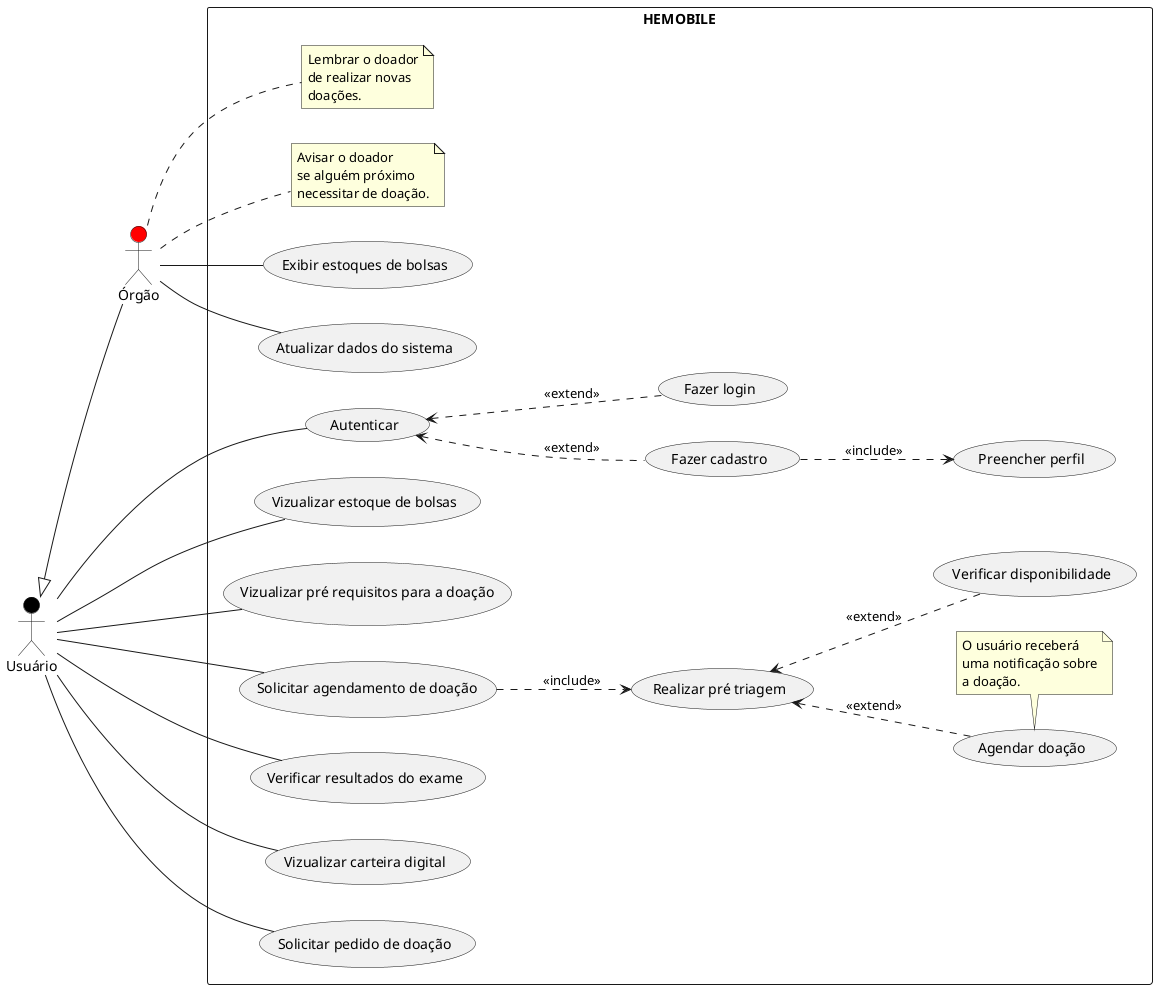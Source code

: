 @startuml HEMOBILE
left to right direction

actor Usuário as us #000000
actor Órgão as or #ff0000

us <|-- or

rectangle HEMOBILE {
    or -- (Exibir estoques de bolsas)
    or -- (Atualizar dados do sistema)

    us -- (Autenticar)
    (Autenticar) <.. (Fazer cadastro) : <<extend>>
    (Fazer cadastro) ..> (Preencher perfil) : <<include>>
    (Autenticar) <.. (Fazer login) : <<extend>>

    us -- (Vizualizar estoque de bolsas)

    us -- (Vizualizar pré requisitos para a doação)

    us -- (Solicitar agendamento de doação)
    (Solicitar agendamento de doação) ..> (Realizar pré triagem) : <<include>>

    (Realizar pré triagem) <.. (Agendar doação) : <<extend>>
    (Realizar pré triagem) <.. (Verificar disponibilidade) : <<extend>>

    note bottom of (Agendar doação)
        O usuário receberá
        uma notificação sobre
        a doação.
    end note

    us -- (Verificar resultados do exame)
    us -- (Vizualizar carteira digital)
    us -- (Solicitar pedido de doação)

    note bottom of or
        Lembrar o doador
        de realizar novas
        doações.
    end note

    note bottom of or
        Avisar o doador
        se alguém próximo
        necessitar de doação.
    end note
}

@enduml